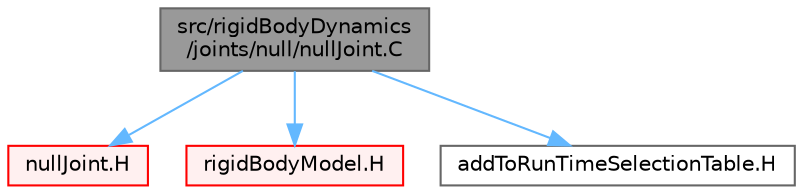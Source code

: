 digraph "src/rigidBodyDynamics/joints/null/nullJoint.C"
{
 // LATEX_PDF_SIZE
  bgcolor="transparent";
  edge [fontname=Helvetica,fontsize=10,labelfontname=Helvetica,labelfontsize=10];
  node [fontname=Helvetica,fontsize=10,shape=box,height=0.2,width=0.4];
  Node1 [id="Node000001",label="src/rigidBodyDynamics\l/joints/null/nullJoint.C",height=0.2,width=0.4,color="gray40", fillcolor="grey60", style="filled", fontcolor="black",tooltip=" "];
  Node1 -> Node2 [id="edge1_Node000001_Node000002",color="steelblue1",style="solid",tooltip=" "];
  Node2 [id="Node000002",label="nullJoint.H",height=0.2,width=0.4,color="red", fillcolor="#FFF0F0", style="filled",URL="$nullJoint_8H.html",tooltip=" "];
  Node1 -> Node198 [id="edge2_Node000001_Node000198",color="steelblue1",style="solid",tooltip=" "];
  Node198 [id="Node000198",label="rigidBodyModel.H",height=0.2,width=0.4,color="red", fillcolor="#FFF0F0", style="filled",URL="$rigidBodyModel_8H.html",tooltip=" "];
  Node1 -> Node227 [id="edge3_Node000001_Node000227",color="steelblue1",style="solid",tooltip=" "];
  Node227 [id="Node000227",label="addToRunTimeSelectionTable.H",height=0.2,width=0.4,color="grey40", fillcolor="white", style="filled",URL="$addToRunTimeSelectionTable_8H.html",tooltip="Macros for easy insertion into run-time selection tables."];
}
